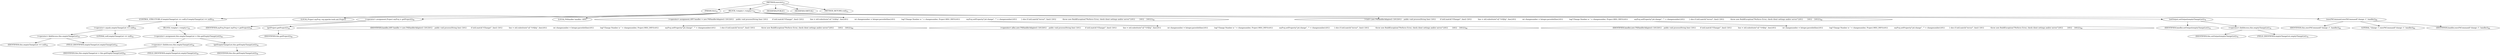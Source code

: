 digraph "execute" {  
"27" [label = <(METHOD,execute)<SUB>53</SUB>> ]
"4" [label = <(PARAM,this)<SUB>53</SUB>> ]
"28" [label = <(BLOCK,&lt;empty&gt;,&lt;empty&gt;)<SUB>53</SUB>> ]
"29" [label = <(CONTROL_STRUCTURE,if (emptyChangeList == null),if (emptyChangeList == null))<SUB>55</SUB>> ]
"30" [label = <(&lt;operator&gt;.equals,emptyChangeList == null)<SUB>55</SUB>> ]
"31" [label = <(&lt;operator&gt;.fieldAccess,this.emptyChangeList)<SUB>55</SUB>> ]
"32" [label = <(IDENTIFIER,this,emptyChangeList == null)<SUB>55</SUB>> ]
"33" [label = <(FIELD_IDENTIFIER,emptyChangeList,emptyChangeList)<SUB>55</SUB>> ]
"34" [label = <(LITERAL,null,emptyChangeList == null)<SUB>55</SUB>> ]
"35" [label = <(BLOCK,&lt;empty&gt;,&lt;empty&gt;)<SUB>55</SUB>> ]
"36" [label = <(&lt;operator&gt;.assignment,this.emptyChangeList = this.getEmptyChangeList())<SUB>56</SUB>> ]
"37" [label = <(&lt;operator&gt;.fieldAccess,this.emptyChangeList)<SUB>56</SUB>> ]
"38" [label = <(IDENTIFIER,this,this.emptyChangeList = this.getEmptyChangeList())<SUB>56</SUB>> ]
"39" [label = <(FIELD_IDENTIFIER,emptyChangeList,emptyChangeList)<SUB>56</SUB>> ]
"40" [label = <(getEmptyChangeList,this.getEmptyChangeList())<SUB>56</SUB>> ]
"3" [label = <(IDENTIFIER,this,this.getEmptyChangeList())<SUB>56</SUB>> ]
"41" [label = <(LOCAL,Project myProj: org.apache.tools.ant.Project)> ]
"42" [label = <(&lt;operator&gt;.assignment,Project myProj = getProject())<SUB>58</SUB>> ]
"43" [label = <(IDENTIFIER,myProj,Project myProj = getProject())<SUB>58</SUB>> ]
"44" [label = <(getProject,getProject())<SUB>58</SUB>> ]
"5" [label = <(IDENTIFIER,this,getProject())<SUB>58</SUB>> ]
"7" [label = <(LOCAL,P4Handler handler: ANY)> ]
"45" [label = <(&lt;operator&gt;.assignment,ANY handler = new P4HandlerAdapter() {\012\012    public void process(String line) {\012        if (util.match(&quot;/Change/&quot;, line)) {\012            line = util.substitute(&quot;s/[^0-9]//g&quot;, line);\012            int changenumber = Integer.parseInt(line);\012            log(&quot;Change Number is &quot; + changenumber, Project.MSG_INFO);\012            myProj.setProperty(&quot;p4.change&quot;, &quot;&quot; + changenumber);\012        } else if (util.match(&quot;/error/&quot;, line)) {\012            throw new BuildException(&quot;Perforce Error, check client settings and/or server&quot;);\012        }\012    }\012})<SUB>60</SUB>> ]
"46" [label = <(IDENTIFIER,handler,ANY handler = new P4HandlerAdapter() {\012\012    public void process(String line) {\012        if (util.match(&quot;/Change/&quot;, line)) {\012            line = util.substitute(&quot;s/[^0-9]//g&quot;, line);\012            int changenumber = Integer.parseInt(line);\012            log(&quot;Change Number is &quot; + changenumber, Project.MSG_INFO);\012            myProj.setProperty(&quot;p4.change&quot;, &quot;&quot; + changenumber);\012        } else if (util.match(&quot;/error/&quot;, line)) {\012            throw new BuildException(&quot;Perforce Error, check client settings and/or server&quot;);\012        }\012    }\012})<SUB>60</SUB>> ]
"47" [label = <(&lt;operator&gt;.alloc,new P4HandlerAdapter() {\012\012    public void process(String line) {\012        if (util.match(&quot;/Change/&quot;, line)) {\012            line = util.substitute(&quot;s/[^0-9]//g&quot;, line);\012            int changenumber = Integer.parseInt(line);\012            log(&quot;Change Number is &quot; + changenumber, Project.MSG_INFO);\012            myProj.setProperty(&quot;p4.change&quot;, &quot;&quot; + changenumber);\012        } else if (util.match(&quot;/error/&quot;, line)) {\012            throw new BuildException(&quot;Perforce Error, check client settings and/or server&quot;);\012        }\012    }\012})<SUB>60</SUB>> ]
"48" [label = <(&lt;init&gt;,new P4HandlerAdapter() {\012\012    public void process(String line) {\012        if (util.match(&quot;/Change/&quot;, line)) {\012            line = util.substitute(&quot;s/[^0-9]//g&quot;, line);\012            int changenumber = Integer.parseInt(line);\012            log(&quot;Change Number is &quot; + changenumber, Project.MSG_INFO);\012            myProj.setProperty(&quot;p4.change&quot;, &quot;&quot; + changenumber);\012        } else if (util.match(&quot;/error/&quot;, line)) {\012            throw new BuildException(&quot;Perforce Error, check client settings and/or server&quot;);\012        }\012    }\012})<SUB>60</SUB>> ]
"6" [label = <(IDENTIFIER,handler,new P4HandlerAdapter() {\012\012    public void process(String line) {\012        if (util.match(&quot;/Change/&quot;, line)) {\012            line = util.substitute(&quot;s/[^0-9]//g&quot;, line);\012            int changenumber = Integer.parseInt(line);\012            log(&quot;Change Number is &quot; + changenumber, Project.MSG_INFO);\012            myProj.setProperty(&quot;p4.change&quot;, &quot;&quot; + changenumber);\012        } else if (util.match(&quot;/error/&quot;, line)) {\012            throw new BuildException(&quot;Perforce Error, check client settings and/or server&quot;);\012        }\012    }\012})<SUB>60</SUB>> ]
"49" [label = <(setOutput,setOutput(emptyChangeList))<SUB>78</SUB>> ]
"50" [label = <(IDENTIFIER,handler,setOutput(emptyChangeList))<SUB>78</SUB>> ]
"51" [label = <(&lt;operator&gt;.fieldAccess,this.emptyChangeList)<SUB>78</SUB>> ]
"52" [label = <(IDENTIFIER,this,setOutput(emptyChangeList))<SUB>78</SUB>> ]
"53" [label = <(FIELD_IDENTIFIER,emptyChangeList,emptyChangeList)<SUB>78</SUB>> ]
"54" [label = <(execP4Command,execP4Command(&quot;change -i&quot;, handler))<SUB>80</SUB>> ]
"8" [label = <(IDENTIFIER,this,execP4Command(&quot;change -i&quot;, handler))<SUB>80</SUB>> ]
"55" [label = <(LITERAL,&quot;change -i&quot;,execP4Command(&quot;change -i&quot;, handler))<SUB>80</SUB>> ]
"56" [label = <(IDENTIFIER,handler,execP4Command(&quot;change -i&quot;, handler))<SUB>80</SUB>> ]
"57" [label = <(MODIFIER,PUBLIC)> ]
"58" [label = <(MODIFIER,VIRTUAL)> ]
"59" [label = <(METHOD_RETURN,void)<SUB>53</SUB>> ]
  "27" -> "4" 
  "27" -> "28" 
  "27" -> "57" 
  "27" -> "58" 
  "27" -> "59" 
  "28" -> "29" 
  "28" -> "41" 
  "28" -> "42" 
  "28" -> "7" 
  "28" -> "45" 
  "28" -> "48" 
  "28" -> "49" 
  "28" -> "54" 
  "29" -> "30" 
  "29" -> "35" 
  "30" -> "31" 
  "30" -> "34" 
  "31" -> "32" 
  "31" -> "33" 
  "35" -> "36" 
  "36" -> "37" 
  "36" -> "40" 
  "37" -> "38" 
  "37" -> "39" 
  "40" -> "3" 
  "42" -> "43" 
  "42" -> "44" 
  "44" -> "5" 
  "45" -> "46" 
  "45" -> "47" 
  "48" -> "6" 
  "49" -> "50" 
  "49" -> "51" 
  "51" -> "52" 
  "51" -> "53" 
  "54" -> "8" 
  "54" -> "55" 
  "54" -> "56" 
}
